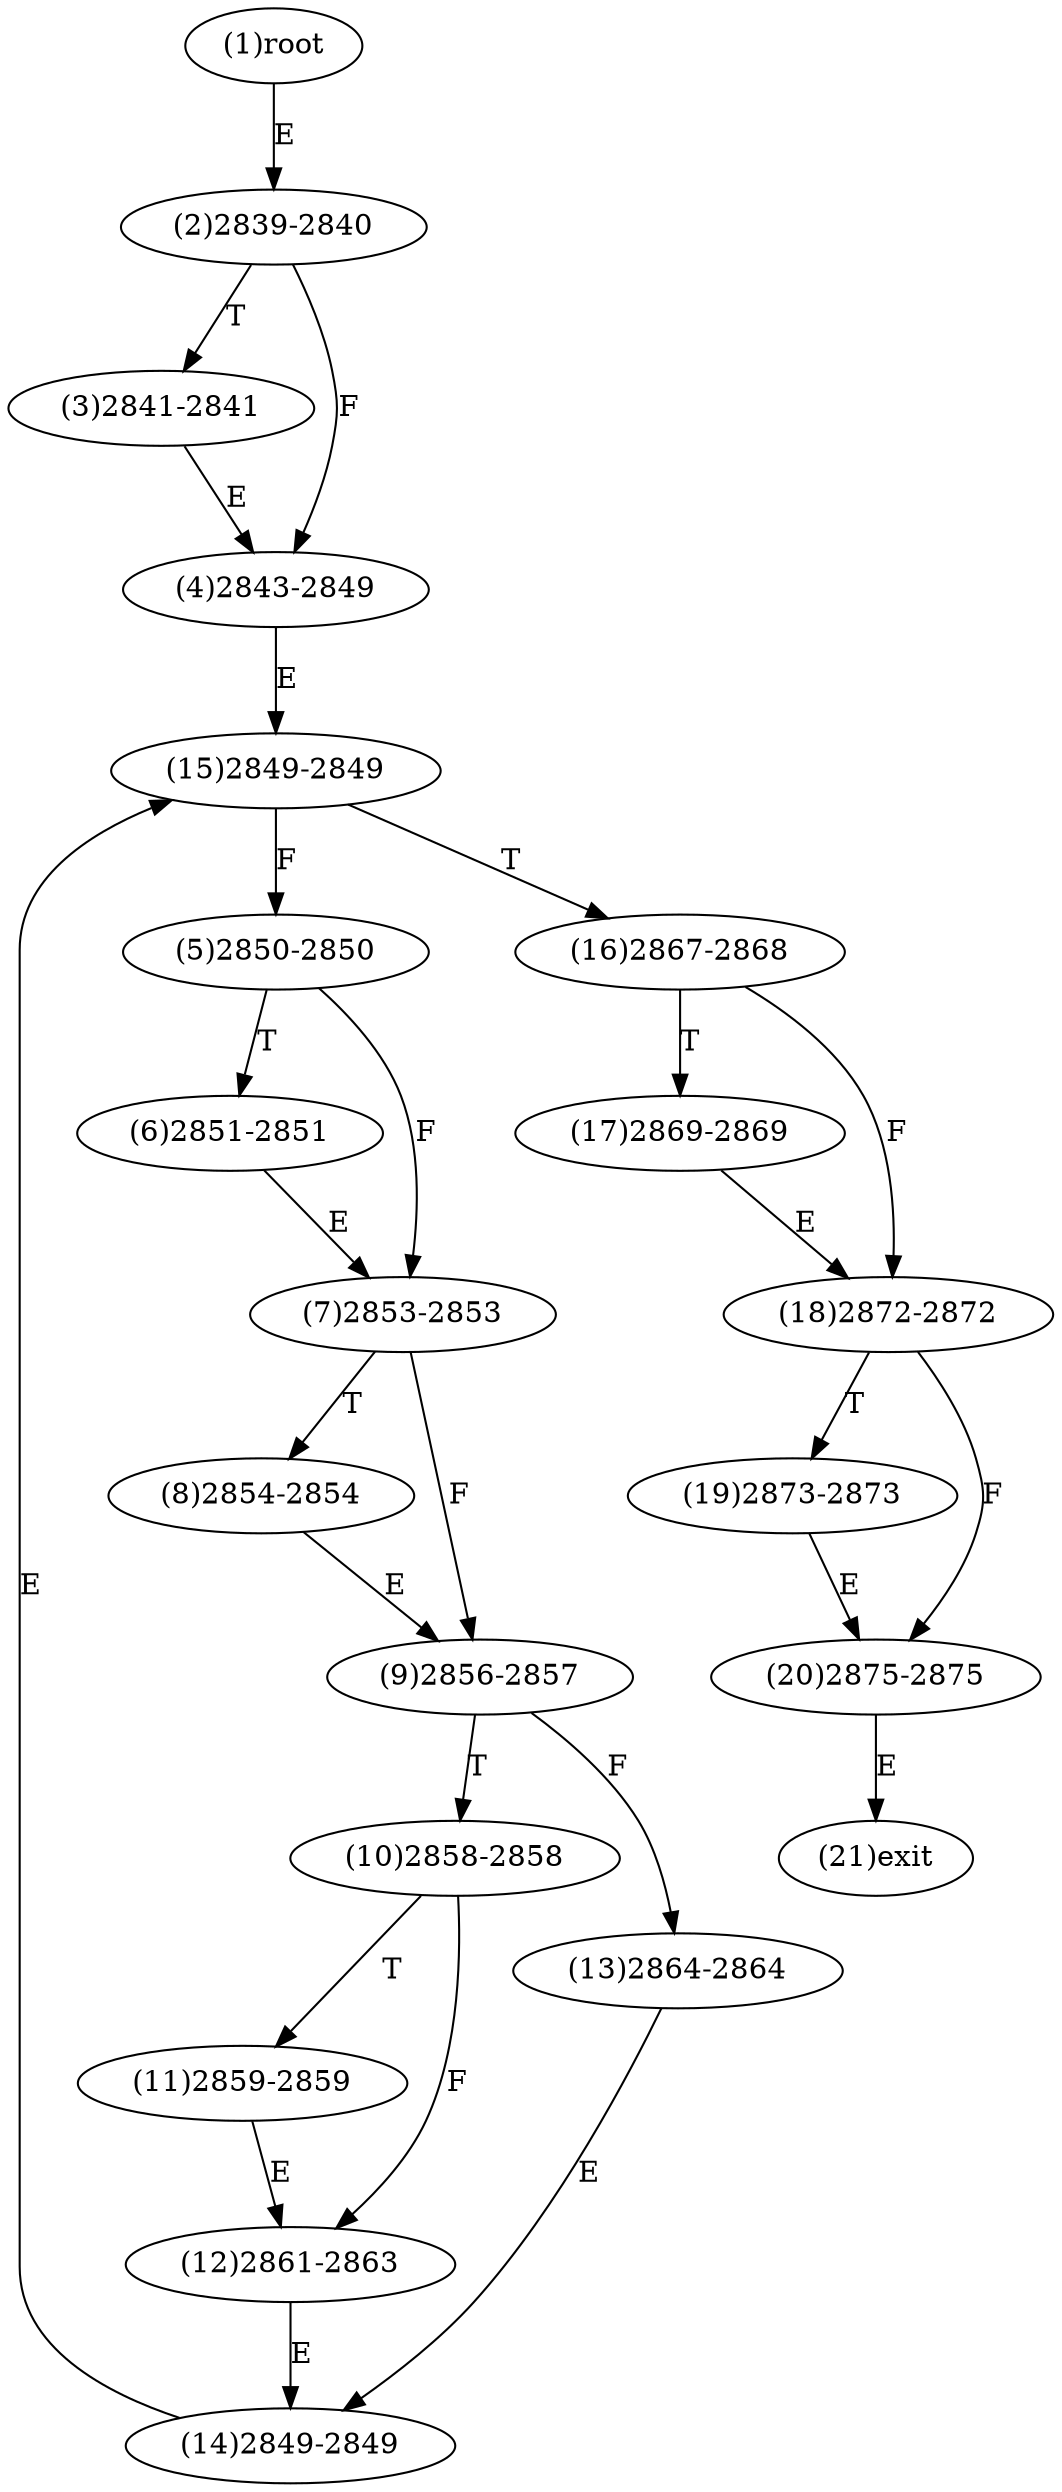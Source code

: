 digraph "" { 
1[ label="(1)root"];
2[ label="(2)2839-2840"];
3[ label="(3)2841-2841"];
4[ label="(4)2843-2849"];
5[ label="(5)2850-2850"];
6[ label="(6)2851-2851"];
7[ label="(7)2853-2853"];
8[ label="(8)2854-2854"];
9[ label="(9)2856-2857"];
10[ label="(10)2858-2858"];
11[ label="(11)2859-2859"];
12[ label="(12)2861-2863"];
13[ label="(13)2864-2864"];
14[ label="(14)2849-2849"];
15[ label="(15)2849-2849"];
17[ label="(17)2869-2869"];
16[ label="(16)2867-2868"];
19[ label="(19)2873-2873"];
18[ label="(18)2872-2872"];
21[ label="(21)exit"];
20[ label="(20)2875-2875"];
1->2[ label="E"];
2->4[ label="F"];
2->3[ label="T"];
3->4[ label="E"];
4->15[ label="E"];
5->7[ label="F"];
5->6[ label="T"];
6->7[ label="E"];
7->9[ label="F"];
7->8[ label="T"];
8->9[ label="E"];
9->13[ label="F"];
9->10[ label="T"];
10->12[ label="F"];
10->11[ label="T"];
11->12[ label="E"];
12->14[ label="E"];
13->14[ label="E"];
14->15[ label="E"];
15->5[ label="F"];
15->16[ label="T"];
16->18[ label="F"];
16->17[ label="T"];
17->18[ label="E"];
18->20[ label="F"];
18->19[ label="T"];
19->20[ label="E"];
20->21[ label="E"];
}